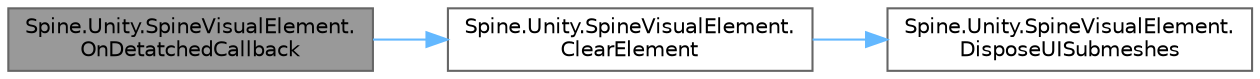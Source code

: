 digraph "Spine.Unity.SpineVisualElement.OnDetatchedCallback"
{
 // LATEX_PDF_SIZE
  bgcolor="transparent";
  edge [fontname=Helvetica,fontsize=10,labelfontname=Helvetica,labelfontsize=10];
  node [fontname=Helvetica,fontsize=10,shape=box,height=0.2,width=0.4];
  rankdir="LR";
  Node1 [id="Node000001",label="Spine.Unity.SpineVisualElement.\lOnDetatchedCallback",height=0.2,width=0.4,color="gray40", fillcolor="grey60", style="filled", fontcolor="black",tooltip=" "];
  Node1 -> Node2 [id="edge1_Node000001_Node000002",color="steelblue1",style="solid",tooltip=" "];
  Node2 [id="Node000002",label="Spine.Unity.SpineVisualElement.\lClearElement",height=0.2,width=0.4,color="grey40", fillcolor="white", style="filled",URL="$class_spine_1_1_unity_1_1_spine_visual_element.html#a9a469d0a42152bb69539b051b2d79f6f",tooltip=" "];
  Node2 -> Node3 [id="edge2_Node000002_Node000003",color="steelblue1",style="solid",tooltip=" "];
  Node3 [id="Node000003",label="Spine.Unity.SpineVisualElement.\lDisposeUISubmeshes",height=0.2,width=0.4,color="grey40", fillcolor="white", style="filled",URL="$class_spine_1_1_unity_1_1_spine_visual_element.html#ad944e38dcc0a7fe61f419d18b9141eaa",tooltip=" "];
}
